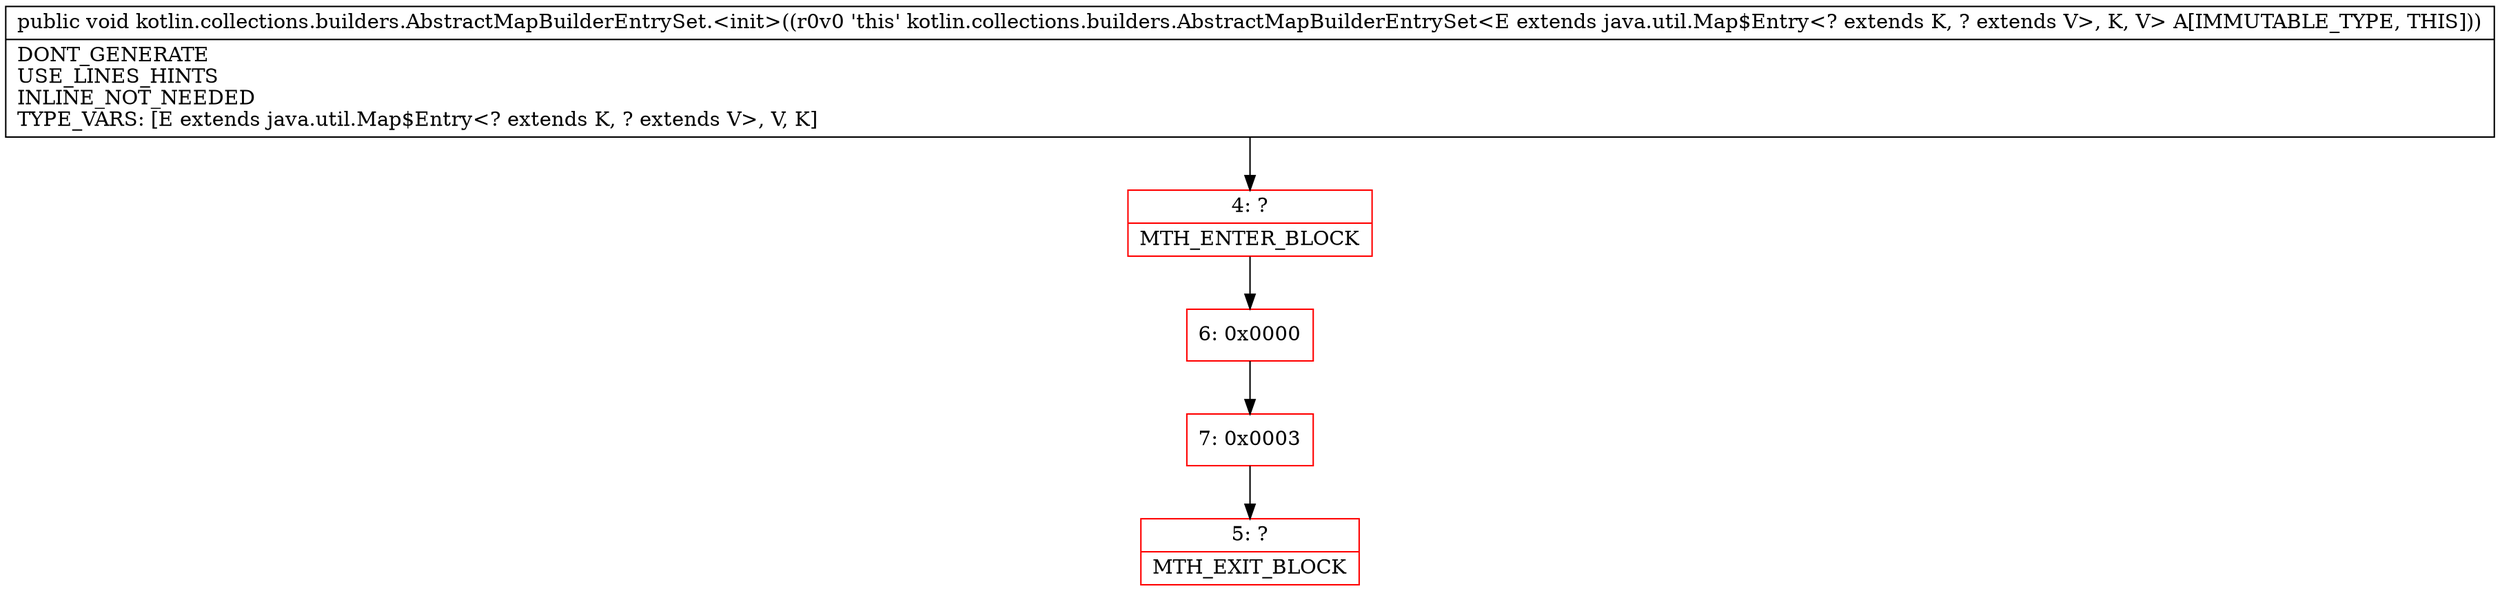 digraph "CFG forkotlin.collections.builders.AbstractMapBuilderEntrySet.\<init\>()V" {
subgraph cluster_Region_1649216652 {
label = "R(0)";
node [shape=record,color=blue];
}
Node_4 [shape=record,color=red,label="{4\:\ ?|MTH_ENTER_BLOCK\l}"];
Node_6 [shape=record,color=red,label="{6\:\ 0x0000}"];
Node_7 [shape=record,color=red,label="{7\:\ 0x0003}"];
Node_5 [shape=record,color=red,label="{5\:\ ?|MTH_EXIT_BLOCK\l}"];
MethodNode[shape=record,label="{public void kotlin.collections.builders.AbstractMapBuilderEntrySet.\<init\>((r0v0 'this' kotlin.collections.builders.AbstractMapBuilderEntrySet\<E extends java.util.Map$Entry\<? extends K, ? extends V\>, K, V\> A[IMMUTABLE_TYPE, THIS]))  | DONT_GENERATE\lUSE_LINES_HINTS\lINLINE_NOT_NEEDED\lTYPE_VARS: [E extends java.util.Map$Entry\<? extends K, ? extends V\>, V, K]\l}"];
MethodNode -> Node_4;Node_4 -> Node_6;
Node_6 -> Node_7;
Node_7 -> Node_5;
}

